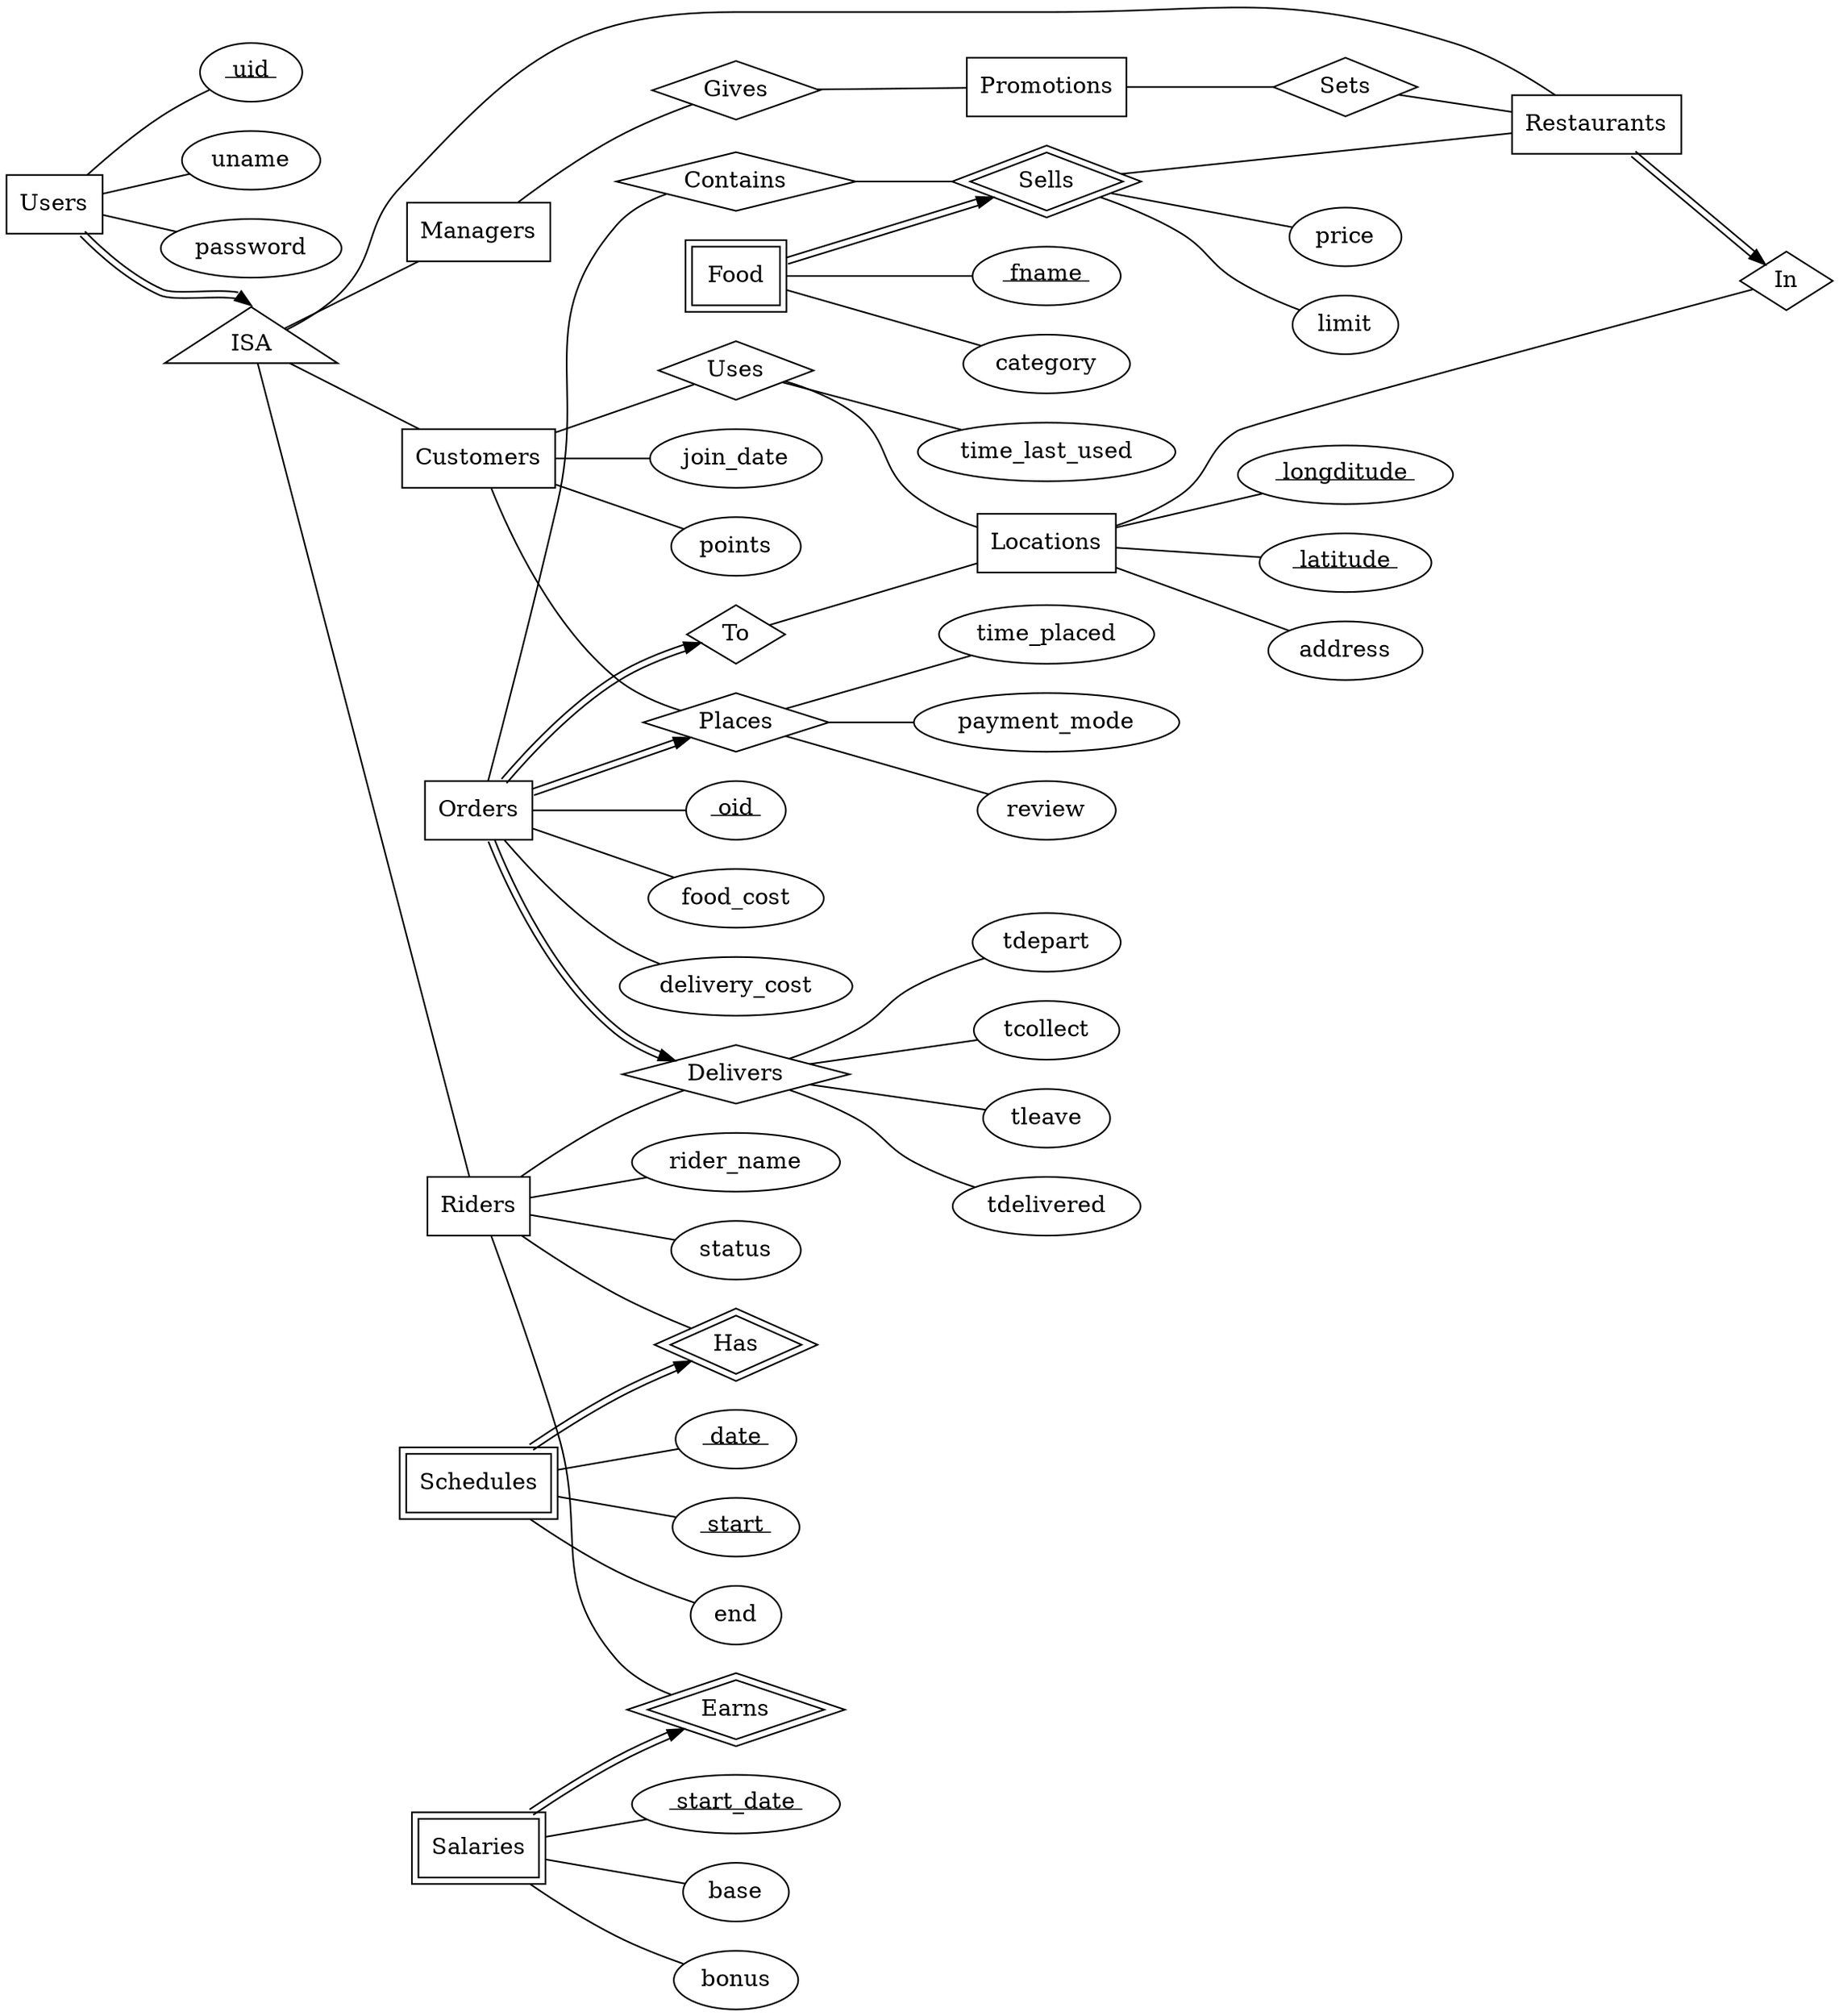 //Constriants not captured in the ER model:
//Each order’s food items must be from a single restaurant
//The FDS operates daily from 10am to 10pm
//Constraints regarding MWS and WWS

digraph G {
  rankdir = "LR"

  Users [shape=box]
    uid [label=<<u> uid </u>>]
    Users -> uid [arrowhead=none]
    Users -> uname [arrowhead=none]
    Users -> password [arrowhead=none]
  
  
  ISA [shape=triangle]
  
  Managers [shape=box]
  Gives [shape=diamond]
  Promotions [shape=box]
  Sets [shape=diamond]
  
  
  Restaurants [shape=box]
  Sells [shape=diamond peripheries=2]
    Sells -> price [arrowhead=none]
    Sells -> limit [arrowhead=none]
  Food [shape=box peripheries=2]
    fname [label=<<u> fname </u>>]
    Food -> fname [arrowhead=none]
    Food -> category [arrowhead=none]
  In [shape=diamond]
  
  Locations [shape=box]
    lon [label=<<u> longditude </u>>]
    lat [label=<<u> latitude </u>>]
    Locations -> lon [arrowhead=none]
    Locations -> lat [arrowhead=none]
    Locations -> address [arrowhead=none]
  
  Customers [shape=box]
    Customers -> join_date [arrowhead=none]
    Customers -> points [arrowhead=none]
  Uses [shape=diamond]
    Uses -> time_last_used [arrowhead=none]
  Places [shape=diamond]
    Places -> time_placed [arrowhead=none]
    Places -> payment_mode [arrowhead=none]
    Places -> review [arrowhead=none]
  Orders [shape=box]
    oid [label=<<u> oid </u>>]
    Orders -> oid [arrowhead=none]
    Orders -> food_cost [arrowhead=none]
    Orders -> delivery_cost [arrowhead=none]
  To [shape=diamond]
  Contains [shape=diamond]
    
  Riders [shape=box]
    Riders -> rider_name [arrowhead=none]
    Riders -> status [arrowhead=none]
  Delivers [shape=diamond]
    Delivers -> tdepart [arrowhead=none]
    Delivers -> tcollect [arrowhead=none]
    Delivers -> tleave [arrowhead=none]
    Delivers -> tdelivered [arrowhead=none]
  Has [shape=diamond peripheries=2]
  Schedules [shape=box peripheries=2]
    Schdate [label=<<u> date </u>>]
    Schstart [label=<<u> start </u>>]
    Schedules -> Schdate [arrowhead=none]
    Schedules -> Schstart [arrowhead=none]
    Schedules -> end [arrowhead=none]
  Earns [shape=diamond peripheries=2]
  Salaries [shape=box peripheries=2]
    start_date [label=<<u> start_date </u>>]
    Salaries -> start_date [arrowhead=none]
    Salaries -> base [arrowhead=none]
    Salaries -> bonus [arrowhead=none]
    
  
  Users -> ISA [color="black:invis:black" headport=n]
  
  ISA -> Managers[arrowhead=none]
  ISA -> Restaurants[arrowhead=none]
  ISA -> Customers[arrowhead=none]
  ISA -> Riders[arrowhead=none]
  
  Managers -> Gives [arrowhead=none]
  Gives -> Promotions [arrowhead=none]
  
  
  Food -> Sells [color="black:invis:black"]
  Sells -> Restaurants [arrowhead=none]
  
  Locations -> In [arrowhead=none]
  Restaurants -> In [color="black:invis:black"]
  Promotions -> Sets [arrowhead=none]
  Sets -> Restaurants [arrowhead=none]
  
  Customers -> Places [arrowhead=none]
  Orders -> Places [color="black:invis:black"]
  Orders -> Delivers [color="black:invis:black"]
  Customers -> Uses [arrowhead=none]
  Uses -> Locations [arrowhead=none]
  Orders -> To [color="black:invis:black"]
  To -> Locations [arrowhead=none]
  Orders -> Contains [arrowhead=none]
  Contains -> Sells [arrowhead=none]
  
  
  
  Riders -> Delivers [arrowhead=none]
  Riders -> Has [arrowhead=none]
  Schedules -> Has [color="black:invis:black"]
  Salaries -> Earns [color="black:invis:black"]
  Riders -> Earns [arrowhead=none]
  
}